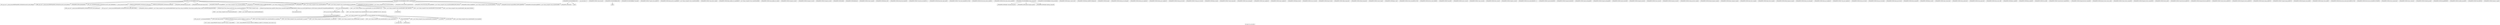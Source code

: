 digraph "Call graph: fix_wall_reflect.ll" {
	label="Call graph: fix_wall_reflect.ll";

	Node0x55aacbd12300 [shape=record,label="{_ZN9LAMMPS_NS14FixWallReflectC2EPNS_6LAMMPSEiPPc}"];
	Node0x55aacbd12300 -> Node0x55aacbc45a00;
	Node0x55aacbd12300 -> Node0x55aacbd06330;
	Node0x55aacbd12300 -> Node0x55aacbcbdb80;
	Node0x55aacbd12300 -> Node0x55aacbd12730;
	Node0x55aacbd12300 -> Node0x55aacbc46500;
	Node0x55aacbd12300 -> Node0x55aacbca54a0;
	Node0x55aacbd12300 -> Node0x55aacbc487e0;
	Node0x55aacbd12300 -> Node0x55aacbc48490;
	Node0x55aacbd12300 -> Node0x55aacbc44e70;
	Node0x55aacbd12300 -> Node0x55aacbc46660;
	Node0x55aacbd12300 -> Node0x55aacbc46940;
	Node0x55aacbd12300 -> Node0x55aacbc454f0;
	Node0x55aacbd12300 -> Node0x55aacbd12490;
	Node0x55aacbc45a00 [shape=record,label="{_ZN9LAMMPS_NS3FixC2EPNS_6LAMMPSEiPPc}"];
	Node0x55aacbca54a0 [shape=record,label="{_ZN9LAMMPS_NS5utils16missing_cmd_argsERKNSt7__cxx1112basic_stringIcSt11char_traitsIcESaIcEEEiS8_PNS_5ErrorE}"];
	Node0x55aacbd06330 [shape=record,label="{_ZNSaIcEC1Ev}"];
	Node0x55aacbcbdb80 [shape=record,label="{_ZNSt7__cxx1112basic_stringIcSt11char_traitsIcESaIcEEC2IS3_EEPKcRKS3_}"];
	Node0x55aacbcbdb80 -> Node0x55aacbc99e70;
	Node0x55aacbcbdb80 -> Node0x55aacbc955a0;
	Node0x55aacbcbdb80 -> Node0x55aacbc750e0;
	Node0x55aacbcbdb80 -> Node0x55aacbd12ae0;
	Node0x55aacbcbdb80 -> Node0x55aacbd06580;
	Node0x55aacbc46470 [shape=record,label="{__gxx_personality_v0}"];
	Node0x55aacbc487e0 [shape=record,label="{_ZNSt7__cxx1112basic_stringIcSt11char_traitsIcESaIcEED1Ev}"];
	Node0x55aacbc46500 [shape=record,label="{_ZNSaIcED1Ev}"];
	Node0x55aacbc46660 [shape=record,label="{strcmp}"];
	Node0x55aacbc44e70 [shape=record,label="{_ZN9LAMMPS_NS5Error3allIJRPcEEEvRKNSt7__cxx1112basic_stringIcSt11char_traitsIcESaIcEEEiSB_DpOT_}"];
	Node0x55aacbc44e70 -> Node0x55aacbc48980;
	Node0x55aacbc44e70 -> Node0x55aacbc460e0;
	Node0x55aacbc44e70 -> Node0x55aacbc46260;
	Node0x55aacbc48490 [shape=record,label="{_ZN9LAMMPS_NS5Error3allERKNSt7__cxx1112basic_stringIcSt11char_traitsIcESaIcEEEiS8_}"];
	Node0x55aacbd12490 [shape=record,label="{_ZN9LAMMPS_NS5utils8strmatchERKNSt7__cxx1112basic_stringIcSt11char_traitsIcESaIcEEES8_}"];
	Node0x55aacbc454f0 [shape=record,label="{_ZN9LAMMPS_NS5utils6strdupERKNSt7__cxx1112basic_stringIcSt11char_traitsIcESaIcEEE}"];
	Node0x55aacbc46940 [shape=record,label="{_ZN9LAMMPS_NS5utils7numericEPKciS2_bPNS_6LAMMPSE}"];
	Node0x55aacbd12730 [shape=record,label="{_ZN9LAMMPS_NS3FixD2Ev}"];
	Node0x55aacbcb79d0 [shape=record,label="{_ZN9LAMMPS_NS3Fix11clear_bonusEv}"];
	Node0x55aacbc797a0 [shape=record,label="{_ZN9LAMMPS_NS14FixWallReflectD2Ev}"];
	Node0x55aacbc797a0 -> Node0x55aacbc5ed90;
	Node0x55aacbc797a0 -> Node0x55aacbd12730;
	Node0x55aacbc5ed90 [shape=record,label="{_ZdaPv}"];
	Node0x55aacbc64140 [shape=record,label="{_ZN9LAMMPS_NS14FixWallReflectD0Ev}"];
	Node0x55aacbc64140 -> Node0x55aacbc66570;
	Node0x55aacbc66570 [shape=record,label="{_ZdlPv}"];
	Node0x55aacbc671b0 [shape=record,label="{_ZN9LAMMPS_NS14FixWallReflect7setmaskEv}"];
	Node0x55aacbc68b20 [shape=record,label="{_ZN9LAMMPS_NS14FixWallReflect4initEv}"];
	Node0x55aacbc68b20 -> Node0x55aacbc6ad60;
	Node0x55aacbc68b20 -> Node0x55aacbd06330;
	Node0x55aacbc68b20 -> Node0x55aacbcbdb80;
	Node0x55aacbc68b20 -> Node0x55aacbc46500;
	Node0x55aacbc68b20 -> Node0x55aacbc487e0;
	Node0x55aacbc68b20 -> Node0x55aacbc44e70;
	Node0x55aacbc68b20 -> Node0x55aacbc79c70;
	Node0x55aacbc68b20 -> Node0x55aacbc791a0;
	Node0x55aacbc68b20 -> Node0x55aacbc77910;
	Node0x55aacbc68b20 -> Node0x55aacbc73e90;
	Node0x55aacbc68b20 -> Node0x55aacbc717a0;
	Node0x55aacbc68b20 -> Node0x55aacbc70e90;
	Node0x55aacbc68b20 -> Node0x55aacbc6dee0;
	Node0x55aacbc68b20 -> Node0x55aacbc6bd20;
	Node0x55aacbd04250 [shape=record,label="{_ZN9LAMMPS_NS3Fix17unpack_write_gridEiPvPi}"];
	Node0x55aacbd05e80 [shape=record,label="{_ZN9LAMMPS_NS3Fix16get_grid_by_nameERKNSt7__cxx1112basic_stringIcSt11char_traitsIcESaIcEEERi}"];
	Node0x55aacbd06d20 [shape=record,label="{_ZN9LAMMPS_NS3Fix17get_grid_by_indexEi}"];
	Node0x55aacbd04140 [shape=record,label="{_ZN9LAMMPS_NS3Fix20get_griddata_by_nameEiRKNSt7__cxx1112basic_stringIcSt11char_traitsIcESaIcEEERi}"];
	Node0x55aacbd08050 [shape=record,label="{_ZN9LAMMPS_NS3Fix21get_griddata_by_indexEi}"];
	Node0x55aacbd05d70 [shape=record,label="{_ZN9LAMMPS_NS3Fix14compute_scalarEv}"];
	Node0x55aacbd0bc00 [shape=record,label="{_ZN9LAMMPS_NS3Fix14compute_vectorEi}"];
	Node0x55aacbd0c5f0 [shape=record,label="{_ZN9LAMMPS_NS3Fix13compute_arrayEii}"];
	Node0x55aacbc62bc0 [shape=record,label="{_ZN9LAMMPS_NS3Fix3dofEi}"];
	Node0x55aacbc43830 [shape=record,label="{_ZN9LAMMPS_NS3Fix6deformEi}"];
	Node0x55aacbc505a0 [shape=record,label="{_ZN9LAMMPS_NS3Fix12reset_targetEd}"];
	Node0x55aacbccb4e0 [shape=record,label="{_ZN9LAMMPS_NS3Fix8reset_dtEv}"];
	Node0x55aacbd066c0 [shape=record,label="{_ZN9LAMMPS_NS3Fix16read_data_headerEPc}"];
	Node0x55aacbce0310 [shape=record,label="{_ZN9LAMMPS_NS3Fix17read_data_sectionEPciS1_i}"];
	Node0x55aacbcdfaf0 [shape=record,label="{_ZN9LAMMPS_NS3Fix20read_data_skip_linesEPc}"];
	Node0x55aacbcc5a00 [shape=record,label="{_ZN9LAMMPS_NS3Fix17write_data_headerEP8_IO_FILEi}"];
	Node0x55aacbc92070 [shape=record,label="{_ZN9LAMMPS_NS3Fix23write_data_section_sizeEiRiS1_}"];
	Node0x55aacbca98d0 [shape=record,label="{_ZN9LAMMPS_NS3Fix23write_data_section_packEiPPd}"];
	Node0x55aacbc6ad60 [shape=record,label="{_ZN9LAMMPS_NS8Variable4findEPKc}"];
	Node0x55aacbc6bd20 [shape=record,label="{_ZN9LAMMPS_NS8Variable10equalstyleEi}"];
	Node0x55aacbc6dee0 [shape=record,label="{_ZN9LAMMPS_NS6Modify12get_fix_listEv}"];
	Node0x55aacbc70e90 [shape=record,label="{_ZNKSt6vectorIPN9LAMMPS_NS3FixESaIS2_EE5beginEv}"];
	Node0x55aacbc70e90 -> Node0x55aacbc7d650;
	Node0x55aacbc717a0 [shape=record,label="{_ZNKSt6vectorIPN9LAMMPS_NS3FixESaIS2_EE3endEv}"];
	Node0x55aacbc717a0 -> Node0x55aacbc7d650;
	Node0x55aacbc73e90 [shape=record,label="{_ZN9__gnu_cxxneIPKPN9LAMMPS_NS3FixESt6vectorIS3_SaIS3_EEEEbRKNS_17__normal_iteratorIT_T0_EESE_}"];
	Node0x55aacbc73e90 -> Node0x55aacbc80250;
	Node0x55aacbc77910 [shape=record,label="{_ZNK9__gnu_cxx17__normal_iteratorIPKPN9LAMMPS_NS3FixESt6vectorIS3_SaIS3_EEEdeEv}"];
	Node0x55aacbc791a0 [shape=record,label="{_ZN9__gnu_cxx17__normal_iteratorIPKPN9LAMMPS_NS3FixESt6vectorIS3_SaIS3_EEEppEv}"];
	Node0x55aacbc79c70 [shape=record,label="{_ZN9LAMMPS_NS5Error7warningERKNSt7__cxx1112basic_stringIcSt11char_traitsIcESaIcEEEiS8_}"];
	Node0x55aacbc82940 [shape=record,label="{_ZN9LAMMPS_NS14FixWallReflect14post_integrateEv}"];
	Node0x55aacbc82940 -> Node0x55aacbc84150;
	Node0x55aacbc82940 -> Node0x55aacbc85e80;
	Node0x55aacbc82940 -> Node0x55aacbc872a0;
	Node0x55aacbc84150 [shape=record,label="{_ZN9LAMMPS_NS6Modify17clearstep_computeEv}"];
	Node0x55aacbc85e80 [shape=record,label="{_ZN9LAMMPS_NS8Variable13compute_equalEi}"];
	Node0x55aacbc872a0 [shape=record,label="{_ZN9LAMMPS_NS6Modify15addstep_computeEl}"];
	Node0x55aacbc89120 [shape=record,label="{_ZN9LAMMPS_NS14FixWallReflect13wall_particleEiid}"];
	Node0x55aacbc8a950 [shape=record,label="{_ZN9LAMMPS_NS3Fix16post_constructorEv}"];
	Node0x55aacbc8e4f0 [shape=record,label="{_ZN9LAMMPS_NS3Fix9init_listEiPNS_9NeighListE}"];
	Node0x55aacbc8f370 [shape=record,label="{_ZN9LAMMPS_NS3Fix5setupEi}"];
	Node0x55aacbc91180 [shape=record,label="{_ZN9LAMMPS_NS3Fix18setup_pre_exchangeEv}"];
	Node0x55aacbc92000 [shape=record,label="{_ZN9LAMMPS_NS3Fix18setup_pre_neighborEv}"];
	Node0x55aacbc93e10 [shape=record,label="{_ZN9LAMMPS_NS3Fix19setup_post_neighborEv}"];
	Node0x55aacbc94c90 [shape=record,label="{_ZN9LAMMPS_NS3Fix15setup_pre_forceEi}"];
	Node0x55aacbc974f0 [shape=record,label="{_ZN9LAMMPS_NS3Fix17setup_pre_reverseEii}"];
	Node0x55aacbc98370 [shape=record,label="{_ZN9LAMMPS_NS3Fix9min_setupEi}"];
	Node0x55aacbca1e30 [shape=record,label="{_ZN9LAMMPS_NS3Fix17initial_integrateEi}"];
	Node0x55aacbca2580 [shape=record,label="{_ZN9LAMMPS_NS3Fix12pre_exchangeEv}"];
	Node0x55aacbd020b0 [shape=record,label="{_ZN9LAMMPS_NS3Fix12pre_neighborEv}"];
	Node0x55aacbca4110 [shape=record,label="{_ZN9LAMMPS_NS3Fix13post_neighborEv}"];
	Node0x55aacbca59e0 [shape=record,label="{_ZN9LAMMPS_NS3Fix9pre_forceEi}"];
	Node0x55aacbca5f70 [shape=record,label="{_ZN9LAMMPS_NS3Fix11pre_reverseEii}"];
	Node0x55aacbcffef0 [shape=record,label="{_ZN9LAMMPS_NS3Fix10post_forceEi}"];
	Node0x55aacbca8ca0 [shape=record,label="{_ZN9LAMMPS_NS3Fix15final_integrateEv}"];
	Node0x55aacbcabef0 [shape=record,label="{_ZN9LAMMPS_NS3Fix15fused_integrateEi}"];
	Node0x55aacbcad060 [shape=record,label="{_ZN9LAMMPS_NS3Fix11end_of_stepEv}"];
	Node0x55aacbcadf10 [shape=record,label="{_ZN9LAMMPS_NS3Fix8post_runEv}"];
	Node0x55aacbcaee30 [shape=record,label="{_ZN9LAMMPS_NS3Fix13write_restartEP8_IO_FILE}"];
	Node0x55aacbcafb50 [shape=record,label="{_ZN9LAMMPS_NS3Fix18write_restart_fileEPKc}"];
	Node0x55aacbcb0ad0 [shape=record,label="{_ZN9LAMMPS_NS3Fix7restartEPc}"];
	Node0x55aacbcb1b60 [shape=record,label="{_ZN9LAMMPS_NS3Fix11grow_arraysEi}"];
	Node0x55aacbcb2950 [shape=record,label="{_ZN9LAMMPS_NS3Fix11copy_arraysEiii}"];
	Node0x55aacbc856d0 [shape=record,label="{_ZN9LAMMPS_NS3Fix10set_arraysEi}"];
	Node0x55aacbcb4f80 [shape=record,label="{_ZN9LAMMPS_NS3Fix13update_arraysEii}"];
	Node0x55aacbcb5960 [shape=record,label="{_ZN9LAMMPS_NS3Fix12set_moleculeEiiiPdS1_S1_}"];
	Node0x55aacbcb8350 [shape=record,label="{_ZN9LAMMPS_NS3Fix11pack_borderEiPiPd}"];
	Node0x55aacbcb95a0 [shape=record,label="{_ZN9LAMMPS_NS3Fix13unpack_borderEiiPd}"];
	Node0x55aacbcba0d0 [shape=record,label="{_ZN9LAMMPS_NS3Fix13pack_exchangeEiPd}"];
	Node0x55aacbcbb270 [shape=record,label="{_ZN9LAMMPS_NS3Fix15unpack_exchangeEiPd}"];
	Node0x55aacbcbd270 [shape=record,label="{_ZN9LAMMPS_NS3Fix12pack_restartEiPd}"];
	Node0x55aacbcbe0f0 [shape=record,label="{_ZN9LAMMPS_NS3Fix14unpack_restartEii}"];
	Node0x55aacbcbe8c0 [shape=record,label="{_ZN9LAMMPS_NS3Fix12size_restartEi}"];
	Node0x55aacbcc0650 [shape=record,label="{_ZN9LAMMPS_NS3Fix15maxsize_restartEv}"];
	Node0x55aacbcc48a0 [shape=record,label="{_ZN9LAMMPS_NS3Fix21setup_pre_force_respaEii}"];
	Node0x55aacbcc5b80 [shape=record,label="{_ZN9LAMMPS_NS3Fix23initial_integrate_respaEiii}"];
	Node0x55aacbcce570 [shape=record,label="{_ZN9LAMMPS_NS3Fix20post_integrate_respaEii}"];
	Node0x55aacbccfee0 [shape=record,label="{_ZN9LAMMPS_NS3Fix15pre_force_respaEiii}"];
	Node0x55aacbcd0b30 [shape=record,label="{_ZN9LAMMPS_NS3Fix16post_force_respaEiii}"];
	Node0x55aacbcd2380 [shape=record,label="{_ZN9LAMMPS_NS3Fix21final_integrate_respaEii}"];
	Node0x55aacbcd3050 [shape=record,label="{_ZN9LAMMPS_NS3Fix16min_pre_exchangeEv}"];
	Node0x55aacbcd4900 [shape=record,label="{_ZN9LAMMPS_NS3Fix16min_pre_neighborEv}"];
	Node0x55aacbcd5470 [shape=record,label="{_ZN9LAMMPS_NS3Fix17min_post_neighborEv}"];
	Node0x55aacbcd5f50 [shape=record,label="{_ZN9LAMMPS_NS3Fix13min_pre_forceEi}"];
	Node0x55aacbcd6d50 [shape=record,label="{_ZN9LAMMPS_NS3Fix15min_pre_reverseEii}"];
	Node0x55aacbcd92d0 [shape=record,label="{_ZN9LAMMPS_NS3Fix14min_post_forceEi}"];
	Node0x55aacbcda420 [shape=record,label="{_ZN9LAMMPS_NS3Fix10min_energyEPd}"];
	Node0x55aacbcdb2a0 [shape=record,label="{_ZN9LAMMPS_NS3Fix9min_storeEv}"];
	Node0x55aacbcdc100 [shape=record,label="{_ZN9LAMMPS_NS3Fix14min_clearstoreEv}"];
	Node0x55aacbcdd330 [shape=record,label="{_ZN9LAMMPS_NS3Fix13min_pushstoreEv}"];
	Node0x55aacbcde310 [shape=record,label="{_ZN9LAMMPS_NS3Fix12min_popstoreEv}"];
	Node0x55aacbcdf400 [shape=record,label="{_ZN9LAMMPS_NS3Fix13min_reset_refEv}"];
	Node0x55aacbce0ca0 [shape=record,label="{_ZN9LAMMPS_NS3Fix8min_stepEdPd}"];
	Node0x55aacbce1970 [shape=record,label="{_ZN9LAMMPS_NS3Fix9max_alphaEPd}"];
	Node0x55aacbce3ca0 [shape=record,label="{_ZN9LAMMPS_NS3Fix7min_dofEv}"];
	Node0x55aacbce5330 [shape=record,label="{_ZN9LAMMPS_NS3Fix17pack_forward_commEiPiPdiS1_}"];
	Node0x55aacbce6380 [shape=record,label="{_ZN9LAMMPS_NS3Fix19unpack_forward_commEiiPd}"];
	Node0x55aacbce7970 [shape=record,label="{_ZN9LAMMPS_NS3Fix22pack_reverse_comm_sizeEii}"];
	Node0x55aacbce8dd0 [shape=record,label="{_ZN9LAMMPS_NS3Fix17pack_reverse_commEiiPd}"];
	Node0x55aacbcea1b0 [shape=record,label="{_ZN9LAMMPS_NS3Fix19unpack_reverse_commEiPiPd}"];
	Node0x55aacbceb520 [shape=record,label="{_ZN9LAMMPS_NS3Fix10reset_gridEv}"];
	Node0x55aacbc54f10 [shape=record,label="{_ZN9LAMMPS_NS3Fix17pack_forward_gridEiPviPi}"];
	Node0x55aacbcfe090 [shape=record,label="{_ZN9LAMMPS_NS3Fix19unpack_forward_gridEiPviPi}"];
	Node0x55aacbc87fd0 [shape=record,label="{_ZN9LAMMPS_NS3Fix17pack_reverse_gridEiPviPi}"];
	Node0x55aacbd008d0 [shape=record,label="{_ZN9LAMMPS_NS3Fix19unpack_reverse_gridEiPviPi}"];
	Node0x55aacbca1d40 [shape=record,label="{_ZN9LAMMPS_NS3Fix15pack_remap_gridEiPviPi}"];
	Node0x55aacbd016e0 [shape=record,label="{_ZN9LAMMPS_NS3Fix17unpack_remap_gridEiPviPi}"];
	Node0x55aacbd02d50 [shape=record,label="{_ZN9LAMMPS_NS3Fix16unpack_read_gridEiPc}"];
	Node0x55aacbd03910 [shape=record,label="{_ZN9LAMMPS_NS3Fix15pack_write_gridEiPv}"];
	Node0x55aacbcd1ac0 [shape=record,label="{_ZN9LAMMPS_NS3Fix26write_data_section_keywordEiP8_IO_FILE}"];
	Node0x55aacbc983e0 [shape=record,label="{_ZN9LAMMPS_NS3Fix18write_data_sectionEiP8_IO_FILEiPPdi}"];
	Node0x55aacbc74a80 [shape=record,label="{_ZN9LAMMPS_NS3Fix13zero_momentumEv}"];
	Node0x55aacbc876a0 [shape=record,label="{_ZN9LAMMPS_NS3Fix13zero_rotationEv}"];
	Node0x55aacbcbfb90 [shape=record,label="{_ZN9LAMMPS_NS3Fix15rebuild_specialEv}"];
	Node0x55aacbce2ca0 [shape=record,label="{_ZN9LAMMPS_NS3Fix5imageERPiRPPd}"];
	Node0x55aacbd0b960 [shape=record,label="{_ZN9LAMMPS_NS3Fix12modify_paramEiPPc}"];
	Node0x55aacbce1f60 [shape=record,label="{_ZN9LAMMPS_NS3Fix7extractEPKcRi}"];
	Node0x55aacbcd1620 [shape=record,label="{_ZN9LAMMPS_NS3Fix12memory_usageEv}"];
	Node0x55aacbc99e70 [shape=record,label="{_ZNSt7__cxx1112basic_stringIcSt11char_traitsIcESaIcEE13_M_local_dataEv}"];
	Node0x55aacbc955a0 [shape=record,label="{_ZNSt7__cxx1112basic_stringIcSt11char_traitsIcESaIcEE12_Alloc_hiderC1EPcRKS3_}"];
	Node0x55aacbd12ae0 [shape=record,label="{_ZNSt7__cxx1112basic_stringIcSt11char_traitsIcESaIcEE12_M_constructIPKcEEvT_S8_}"];
	Node0x55aacbd12ae0 -> Node0x55aacbc79ce0;
	Node0x55aacbc750e0 [shape=record,label="{_ZNSt11char_traitsIcE6lengthEPKc}"];
	Node0x55aacbc750e0 -> Node0x55aacbd06c00;
	Node0x55aacbc750e0 -> Node0x55aacbd00050;
	Node0x55aacbd06580 [shape=record,label="{_ZNSt7__cxx1112basic_stringIcSt11char_traitsIcESaIcEE12_Alloc_hiderD2Ev}"];
	Node0x55aacbd06580 -> Node0x55aacbc62970;
	Node0x55aacbc79ce0 [shape=record,label="{_ZNSt7__cxx1112basic_stringIcSt11char_traitsIcESaIcEE16_M_construct_auxIPKcEEvT_S8_St12__false_type}"];
	Node0x55aacbc79ce0 -> Node0x55aacbcb0610;
	Node0x55aacbcb0610 [shape=record,label="{_ZNSt7__cxx1112basic_stringIcSt11char_traitsIcESaIcEE12_M_constructIPKcEEvT_S8_St20forward_iterator_tag}"];
	Node0x55aacbcb0610 -> Node0x55aacbc63860;
	Node0x55aacbcb0610 -> Node0x55aacbc7f9a0;
	Node0x55aacbcb0610 -> Node0x55aacbca9250;
	Node0x55aacbcb0610 -> Node0x55aacbc6a460;
	Node0x55aacbcb0610 -> Node0x55aacbcd3590;
	Node0x55aacbcb0610 -> Node0x55aacbccf5a0;
	Node0x55aacbcb0610 -> Node0x55aacbcdc660;
	Node0x55aacbcb0610 -> Node0x55aacbccfa50;
	Node0x55aacbcb0610 -> Node0x55aacbc8a9c0;
	Node0x55aacbcb0610 -> Node0x55aacbcfcda0;
	Node0x55aacbcb0610 -> Node0x55aacbcbeb40;
	Node0x55aacbcb0610 -> Node0x55aacbcbf160;
	Node0x55aacbcb0610 -> Node0x55aacbcb9830;
	Node0x55aacbcb0610 -> Node0x55aacbca58a0;
	Node0x55aacbc63860 [shape=record,label="{_ZN9__gnu_cxx17__is_null_pointerIKcEEbPT_}"];
	Node0x55aacbc7f9a0 [shape=record,label="{_ZSt19__throw_logic_errorPKc}"];
	Node0x55aacbca9250 [shape=record,label="{_ZSt8distanceIPKcENSt15iterator_traitsIT_E15difference_typeES3_S3_}"];
	Node0x55aacbca9250 -> Node0x55aacbd12840;
	Node0x55aacbca9250 -> Node0x55aacbc5f540;
	Node0x55aacbcd3590 [shape=record,label="{_ZNSt7__cxx1112basic_stringIcSt11char_traitsIcESaIcEE7_M_dataEPc}"];
	Node0x55aacbc6a460 [shape=record,label="{_ZNSt7__cxx1112basic_stringIcSt11char_traitsIcESaIcEE9_M_createERmm}"];
	Node0x55aacbccf5a0 [shape=record,label="{_ZNSt7__cxx1112basic_stringIcSt11char_traitsIcESaIcEE11_M_capacityEm}"];
	Node0x55aacbccfa50 [shape=record,label="{_ZNSt7__cxx1112basic_stringIcSt11char_traitsIcESaIcEE13_S_copy_charsEPcPKcS7_}"];
	Node0x55aacbcdc660 [shape=record,label="{_ZNKSt7__cxx1112basic_stringIcSt11char_traitsIcESaIcEE7_M_dataEv}"];
	Node0x55aacbc8a9c0 [shape=record,label="{__cxa_begin_catch}"];
	Node0x55aacbcfcda0 [shape=record,label="{_ZNSt7__cxx1112basic_stringIcSt11char_traitsIcESaIcEE10_M_disposeEv}"];
	Node0x55aacbcbeb40 [shape=record,label="{__cxa_rethrow}"];
	Node0x55aacbcbf160 [shape=record,label="{__cxa_end_catch}"];
	Node0x55aacbca58a0 [shape=record,label="{__clang_call_terminate}"];
	Node0x55aacbca58a0 -> Node0x55aacbc8a9c0;
	Node0x55aacbca58a0 -> Node0x55aacbc46d90;
	Node0x55aacbc46d90 [shape=record,label="{_ZSt9terminatev}"];
	Node0x55aacbcb9830 [shape=record,label="{_ZNSt7__cxx1112basic_stringIcSt11char_traitsIcESaIcEE13_M_set_lengthEm}"];
	Node0x55aacbc5f540 [shape=record,label="{_ZSt10__distanceIPKcENSt15iterator_traitsIT_E15difference_typeES3_S3_St26random_access_iterator_tag}"];
	Node0x55aacbd12840 [shape=record,label="{_ZSt19__iterator_categoryIPKcENSt15iterator_traitsIT_E17iterator_categoryERKS3_}"];
	Node0x55aacbd06c00 [shape=record,label="{_ZN9__gnu_cxx11char_traitsIcE6lengthEPKc}"];
	Node0x55aacbd06c00 -> Node0x55aacbd116c0;
	Node0x55aacbd00050 [shape=record,label="{strlen}"];
	Node0x55aacbd116c0 [shape=record,label="{_ZN9__gnu_cxx11char_traitsIcE2eqERKcS3_}"];
	Node0x55aacbc62970 [shape=record,label="{_ZNSaIcED2Ev}"];
	Node0x55aacbc46260 [shape=record,label="{_ZN9LAMMPS_NS5Error4_allERKNSt7__cxx1112basic_stringIcSt11char_traitsIcESaIcEEEiN3fmt6v9_lmp17basic_string_viewIcEENSA_17basic_format_argsINSA_20basic_format_contextINSA_8appenderEcEEEE}"];
	Node0x55aacbc48980 [shape=record,label="{_ZN3fmt6v9_lmp17basic_string_viewIcEC2ISt11char_traitsIcESaIcEEERKNSt7__cxx1112basic_stringIcT_T0_EE}"];
	Node0x55aacbc48980 -> Node0x55aacbbff2f0;
	Node0x55aacbc48980 -> Node0x55aacbc486c0;
	Node0x55aacbc460e0 [shape=record,label="{_ZN3fmt6v9_lmp16make_format_argsINS0_20basic_format_contextINS0_8appenderEcEEJRPcEEENS0_16format_arg_storeIT_JDpNSt9remove_cvINSt16remove_referenceIT0_E4typeEE4typeEEEEDpOSB_}"];
	Node0x55aacbc460e0 -> Node0x55aacbc90c30;
	Node0x55aacbbff2f0 [shape=record,label="{_ZNKSt7__cxx1112basic_stringIcSt11char_traitsIcESaIcEE4dataEv}"];
	Node0x55aacbc486c0 [shape=record,label="{_ZNKSt7__cxx1112basic_stringIcSt11char_traitsIcESaIcEE4sizeEv}"];
	Node0x55aacbc90c30 [shape=record,label="{llvm.memcpy.p0.p0.i64}"];
	Node0x55aacbc7d650 [shape=record,label="{_ZN9__gnu_cxx17__normal_iteratorIPKPN9LAMMPS_NS3FixESt6vectorIS3_SaIS3_EEEC2ERKS5_}"];
	Node0x55aacbc80250 [shape=record,label="{_ZNK9__gnu_cxx17__normal_iteratorIPKPN9LAMMPS_NS3FixESt6vectorIS3_SaIS3_EEE4baseEv}"];
}
